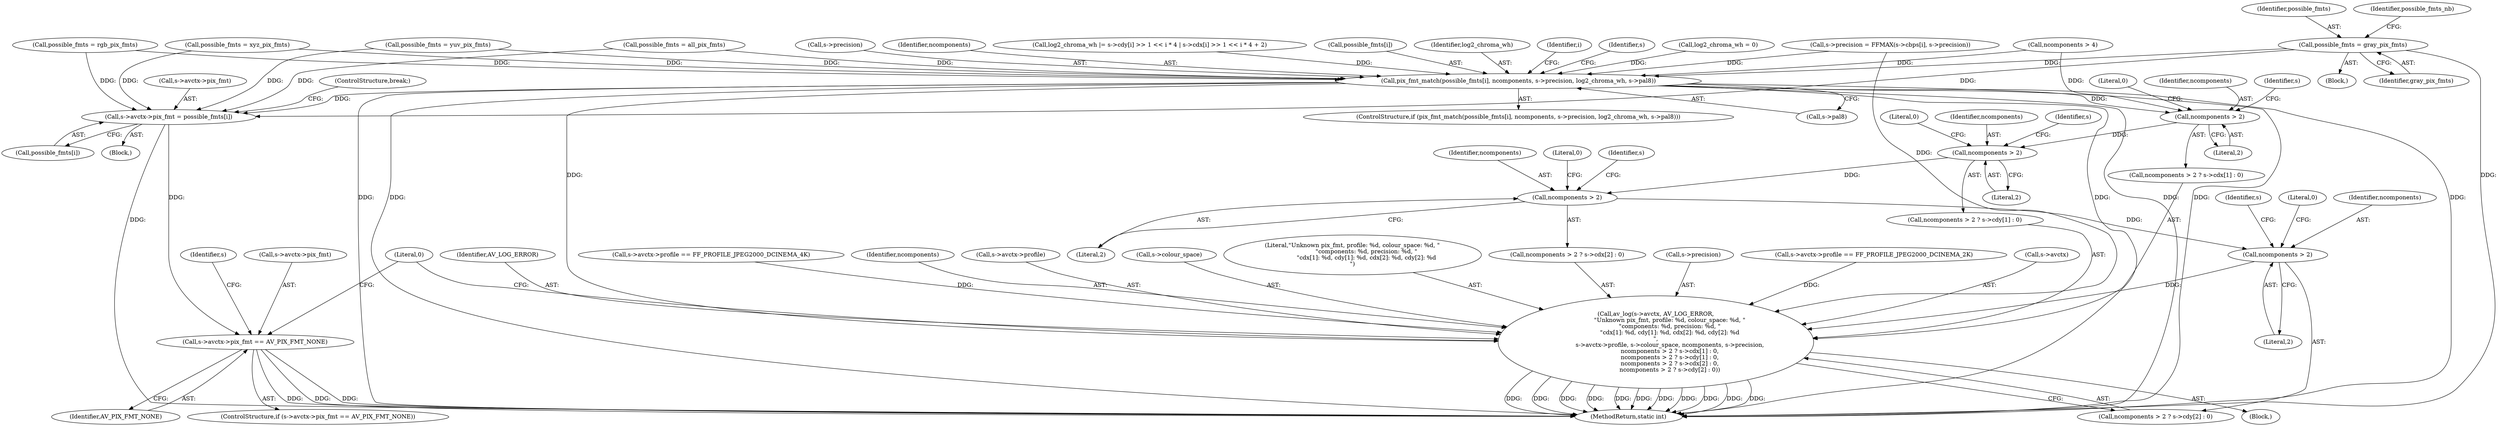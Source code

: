 digraph "0_FFmpeg_8bb11c3ca77b52e05a9ed1496a65f8a76e6e2d8f@pointer" {
"1000682" [label="(Call,possible_fmts = gray_pix_fmts)"];
"1000719" [label="(Call,pix_fmt_match(possible_fmts[i], ncomponents, s->precision, log2_chroma_wh, s->pal8))"];
"1000732" [label="(Call,s->avctx->pix_fmt = possible_fmts[i])"];
"1000743" [label="(Call,s->avctx->pix_fmt == AV_PIX_FMT_NONE)"];
"1000751" [label="(Call,av_log(s->avctx, AV_LOG_ERROR,\n               \"Unknown pix_fmt, profile: %d, colour_space: %d, \"\n               \"components: %d, precision: %d, \"\n               \"cdx[1]: %d, cdy[1]: %d, cdx[2]: %d, cdy[2]: %d\n\",\n               s->avctx->profile, s->colour_space, ncomponents, s->precision,\n               ncomponents > 2 ? s->cdx[1] : 0,\n               ncomponents > 2 ? s->cdy[1] : 0,\n               ncomponents > 2 ? s->cdx[2] : 0,\n               ncomponents > 2 ? s->cdy[2] : 0))"];
"1000770" [label="(Call,ncomponents > 2)"];
"1000780" [label="(Call,ncomponents > 2)"];
"1000790" [label="(Call,ncomponents > 2)"];
"1000800" [label="(Call,ncomponents > 2)"];
"1000772" [label="(Literal,2)"];
"1000658" [label="(Call,possible_fmts = xyz_pix_fmts)"];
"1000755" [label="(Identifier,AV_LOG_ERROR)"];
"1000791" [label="(Identifier,ncomponents)"];
"1000779" [label="(Call,ncomponents > 2 ? s->cdy[1] : 0)"];
"1000750" [label="(Block,)"];
"1000691" [label="(Call,possible_fmts = yuv_pix_fmts)"];
"1000683" [label="(Identifier,possible_fmts)"];
"1000771" [label="(Identifier,ncomponents)"];
"1000766" [label="(Call,s->precision)"];
"1000718" [label="(ControlStructure,if (pix_fmt_match(possible_fmts[i], ncomponents, s->precision, log2_chroma_wh, s->pal8)))"];
"1000246" [label="(Call,ncomponents > 4)"];
"1000741" [label="(ControlStructure,break;)"];
"1000738" [label="(Call,possible_fmts[i])"];
"1000749" [label="(Identifier,AV_PIX_FMT_NONE)"];
"1000799" [label="(Call,ncomponents > 2 ? s->cdy[2] : 0)"];
"1000700" [label="(Call,possible_fmts = all_pix_fmts)"];
"1000643" [label="(Call,s->avctx->profile == FF_PROFILE_JPEG2000_DCINEMA_2K)"];
"1000798" [label="(Literal,0)"];
"1000810" [label="(Literal,0)"];
"1000781" [label="(Identifier,ncomponents)"];
"1000727" [label="(Identifier,log2_chroma_wh)"];
"1000752" [label="(Call,s->avctx)"];
"1000775" [label="(Identifier,s)"];
"1000671" [label="(Block,)"];
"1000769" [label="(Call,ncomponents > 2 ? s->cdx[1] : 0)"];
"1000802" [label="(Literal,2)"];
"1000733" [label="(Call,s->avctx->pix_fmt)"];
"1000719" [label="(Call,pix_fmt_match(possible_fmts[i], ncomponents, s->precision, log2_chroma_wh, s->pal8))"];
"1000742" [label="(ControlStructure,if (s->avctx->pix_fmt == AV_PIX_FMT_NONE))"];
"1000751" [label="(Call,av_log(s->avctx, AV_LOG_ERROR,\n               \"Unknown pix_fmt, profile: %d, colour_space: %d, \"\n               \"components: %d, precision: %d, \"\n               \"cdx[1]: %d, cdy[1]: %d, cdx[2]: %d, cdy[2]: %d\n\",\n               s->avctx->profile, s->colour_space, ncomponents, s->precision,\n               ncomponents > 2 ? s->cdx[1] : 0,\n               ncomponents > 2 ? s->cdy[1] : 0,\n               ncomponents > 2 ? s->cdx[2] : 0,\n               ncomponents > 2 ? s->cdy[2] : 0))"];
"1000716" [label="(Identifier,i)"];
"1000337" [label="(Call,s->precision = FFMAX(s->cbps[i], s->precision))"];
"1000735" [label="(Identifier,s)"];
"1000118" [label="(Call,log2_chroma_wh = 0)"];
"1000743" [label="(Call,s->avctx->pix_fmt == AV_PIX_FMT_NONE)"];
"1000650" [label="(Call,s->avctx->profile == FF_PROFILE_JPEG2000_DCINEMA_4K)"];
"1000785" [label="(Identifier,s)"];
"1000792" [label="(Literal,2)"];
"1000795" [label="(Identifier,s)"];
"1000744" [label="(Call,s->avctx->pix_fmt)"];
"1000765" [label="(Identifier,ncomponents)"];
"1000724" [label="(Call,s->precision)"];
"1000782" [label="(Literal,2)"];
"1000732" [label="(Call,s->avctx->pix_fmt = possible_fmts[i])"];
"1000805" [label="(Identifier,s)"];
"1000753" [label="(Identifier,s)"];
"1000790" [label="(Call,ncomponents > 2)"];
"1000780" [label="(Call,ncomponents > 2)"];
"1000723" [label="(Identifier,ncomponents)"];
"1000808" [label="(Literal,0)"];
"1000757" [label="(Call,s->avctx->profile)"];
"1000762" [label="(Call,s->colour_space)"];
"1000788" [label="(Literal,0)"];
"1000438" [label="(Call,log2_chroma_wh |= s->cdy[i] >> 1 << i * 4 | s->cdx[i] >> 1 << i * 4 + 2)"];
"1000801" [label="(Identifier,ncomponents)"];
"1000682" [label="(Call,possible_fmts = gray_pix_fmts)"];
"1000684" [label="(Identifier,gray_pix_fmts)"];
"1000800" [label="(Call,ncomponents > 2)"];
"1000673" [label="(Call,possible_fmts = rgb_pix_fmts)"];
"1000778" [label="(Literal,0)"];
"1000731" [label="(Block,)"];
"1000686" [label="(Identifier,possible_fmts_nb)"];
"1000728" [label="(Call,s->pal8)"];
"1000770" [label="(Call,ncomponents > 2)"];
"1000756" [label="(Literal,\"Unknown pix_fmt, profile: %d, colour_space: %d, \"\n               \"components: %d, precision: %d, \"\n               \"cdx[1]: %d, cdy[1]: %d, cdx[2]: %d, cdy[2]: %d\n\")"];
"1000811" [label="(MethodReturn,static int)"];
"1000789" [label="(Call,ncomponents > 2 ? s->cdx[2] : 0)"];
"1000720" [label="(Call,possible_fmts[i])"];
"1000682" -> "1000671"  [label="AST: "];
"1000682" -> "1000684"  [label="CFG: "];
"1000683" -> "1000682"  [label="AST: "];
"1000684" -> "1000682"  [label="AST: "];
"1000686" -> "1000682"  [label="CFG: "];
"1000682" -> "1000811"  [label="DDG: "];
"1000682" -> "1000719"  [label="DDG: "];
"1000682" -> "1000732"  [label="DDG: "];
"1000719" -> "1000718"  [label="AST: "];
"1000719" -> "1000728"  [label="CFG: "];
"1000720" -> "1000719"  [label="AST: "];
"1000723" -> "1000719"  [label="AST: "];
"1000724" -> "1000719"  [label="AST: "];
"1000727" -> "1000719"  [label="AST: "];
"1000728" -> "1000719"  [label="AST: "];
"1000735" -> "1000719"  [label="CFG: "];
"1000716" -> "1000719"  [label="CFG: "];
"1000719" -> "1000811"  [label="DDG: "];
"1000719" -> "1000811"  [label="DDG: "];
"1000719" -> "1000811"  [label="DDG: "];
"1000719" -> "1000811"  [label="DDG: "];
"1000719" -> "1000811"  [label="DDG: "];
"1000719" -> "1000811"  [label="DDG: "];
"1000700" -> "1000719"  [label="DDG: "];
"1000673" -> "1000719"  [label="DDG: "];
"1000658" -> "1000719"  [label="DDG: "];
"1000691" -> "1000719"  [label="DDG: "];
"1000246" -> "1000719"  [label="DDG: "];
"1000337" -> "1000719"  [label="DDG: "];
"1000438" -> "1000719"  [label="DDG: "];
"1000118" -> "1000719"  [label="DDG: "];
"1000719" -> "1000732"  [label="DDG: "];
"1000719" -> "1000751"  [label="DDG: "];
"1000719" -> "1000770"  [label="DDG: "];
"1000732" -> "1000731"  [label="AST: "];
"1000732" -> "1000738"  [label="CFG: "];
"1000733" -> "1000732"  [label="AST: "];
"1000738" -> "1000732"  [label="AST: "];
"1000741" -> "1000732"  [label="CFG: "];
"1000732" -> "1000811"  [label="DDG: "];
"1000700" -> "1000732"  [label="DDG: "];
"1000673" -> "1000732"  [label="DDG: "];
"1000658" -> "1000732"  [label="DDG: "];
"1000691" -> "1000732"  [label="DDG: "];
"1000732" -> "1000743"  [label="DDG: "];
"1000743" -> "1000742"  [label="AST: "];
"1000743" -> "1000749"  [label="CFG: "];
"1000744" -> "1000743"  [label="AST: "];
"1000749" -> "1000743"  [label="AST: "];
"1000753" -> "1000743"  [label="CFG: "];
"1000810" -> "1000743"  [label="CFG: "];
"1000743" -> "1000811"  [label="DDG: "];
"1000743" -> "1000811"  [label="DDG: "];
"1000743" -> "1000811"  [label="DDG: "];
"1000751" -> "1000750"  [label="AST: "];
"1000751" -> "1000799"  [label="CFG: "];
"1000752" -> "1000751"  [label="AST: "];
"1000755" -> "1000751"  [label="AST: "];
"1000756" -> "1000751"  [label="AST: "];
"1000757" -> "1000751"  [label="AST: "];
"1000762" -> "1000751"  [label="AST: "];
"1000765" -> "1000751"  [label="AST: "];
"1000766" -> "1000751"  [label="AST: "];
"1000769" -> "1000751"  [label="AST: "];
"1000779" -> "1000751"  [label="AST: "];
"1000789" -> "1000751"  [label="AST: "];
"1000799" -> "1000751"  [label="AST: "];
"1000810" -> "1000751"  [label="CFG: "];
"1000751" -> "1000811"  [label="DDG: "];
"1000751" -> "1000811"  [label="DDG: "];
"1000751" -> "1000811"  [label="DDG: "];
"1000751" -> "1000811"  [label="DDG: "];
"1000751" -> "1000811"  [label="DDG: "];
"1000751" -> "1000811"  [label="DDG: "];
"1000751" -> "1000811"  [label="DDG: "];
"1000751" -> "1000811"  [label="DDG: "];
"1000751" -> "1000811"  [label="DDG: "];
"1000751" -> "1000811"  [label="DDG: "];
"1000751" -> "1000811"  [label="DDG: "];
"1000650" -> "1000751"  [label="DDG: "];
"1000643" -> "1000751"  [label="DDG: "];
"1000800" -> "1000751"  [label="DDG: "];
"1000337" -> "1000751"  [label="DDG: "];
"1000770" -> "1000769"  [label="AST: "];
"1000770" -> "1000772"  [label="CFG: "];
"1000771" -> "1000770"  [label="AST: "];
"1000772" -> "1000770"  [label="AST: "];
"1000775" -> "1000770"  [label="CFG: "];
"1000778" -> "1000770"  [label="CFG: "];
"1000246" -> "1000770"  [label="DDG: "];
"1000770" -> "1000780"  [label="DDG: "];
"1000780" -> "1000779"  [label="AST: "];
"1000780" -> "1000782"  [label="CFG: "];
"1000781" -> "1000780"  [label="AST: "];
"1000782" -> "1000780"  [label="AST: "];
"1000785" -> "1000780"  [label="CFG: "];
"1000788" -> "1000780"  [label="CFG: "];
"1000780" -> "1000790"  [label="DDG: "];
"1000790" -> "1000789"  [label="AST: "];
"1000790" -> "1000792"  [label="CFG: "];
"1000791" -> "1000790"  [label="AST: "];
"1000792" -> "1000790"  [label="AST: "];
"1000795" -> "1000790"  [label="CFG: "];
"1000798" -> "1000790"  [label="CFG: "];
"1000790" -> "1000800"  [label="DDG: "];
"1000800" -> "1000799"  [label="AST: "];
"1000800" -> "1000802"  [label="CFG: "];
"1000801" -> "1000800"  [label="AST: "];
"1000802" -> "1000800"  [label="AST: "];
"1000805" -> "1000800"  [label="CFG: "];
"1000808" -> "1000800"  [label="CFG: "];
}
